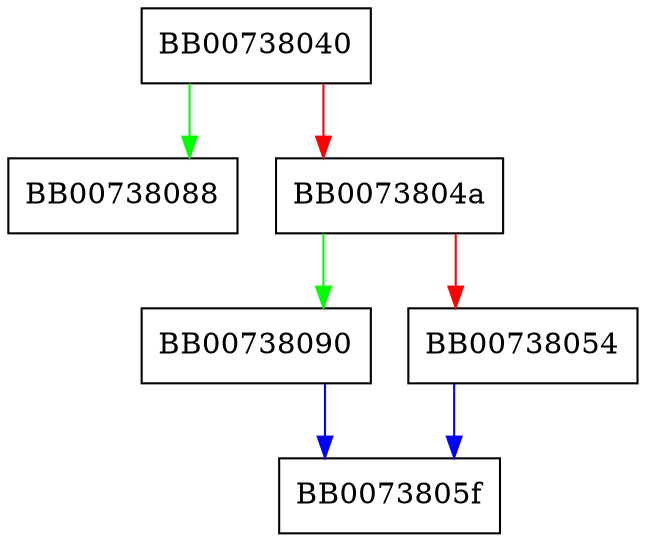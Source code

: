digraph ossl_config_int {
  node [shape="box"];
  graph [splines=ortho];
  BB00738040 -> BB00738088 [color="green"];
  BB00738040 -> BB0073804a [color="red"];
  BB0073804a -> BB00738090 [color="green"];
  BB0073804a -> BB00738054 [color="red"];
  BB00738054 -> BB0073805f [color="blue"];
  BB00738090 -> BB0073805f [color="blue"];
}